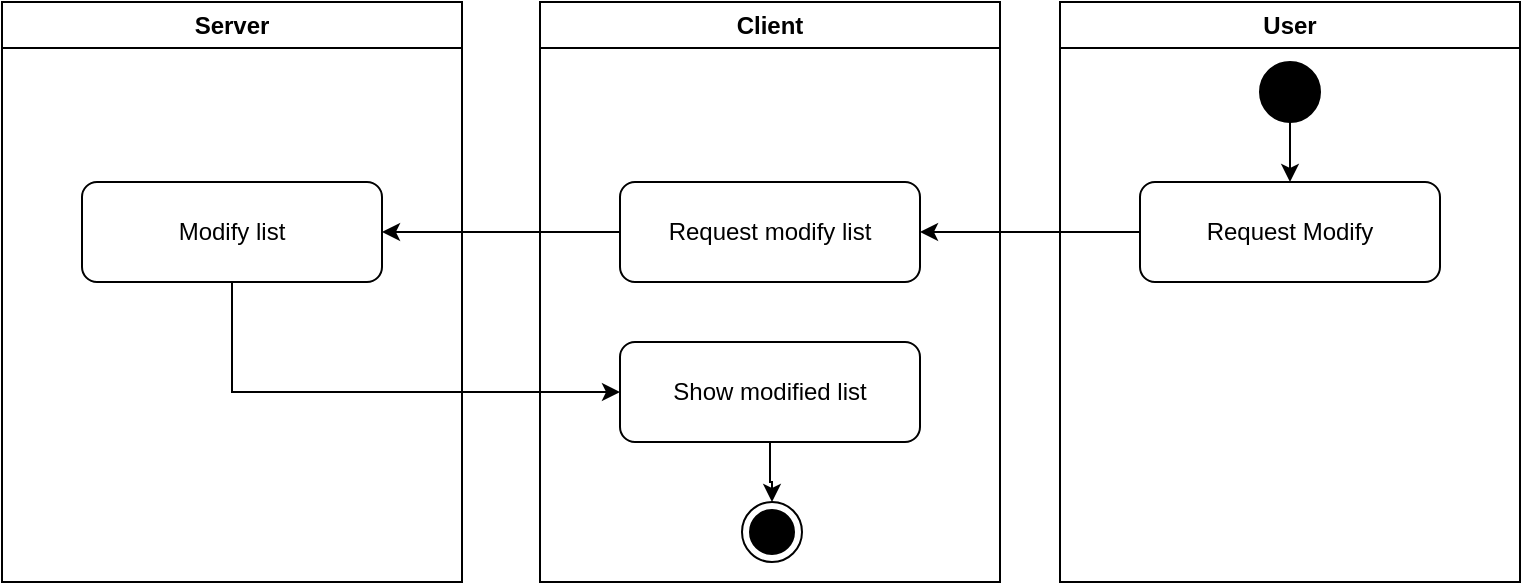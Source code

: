<mxfile version="24.8.6">
  <diagram name="페이지-1" id="HObtC5oPkVgvrynjsulA">
    <mxGraphModel dx="1434" dy="780" grid="1" gridSize="10" guides="1" tooltips="1" connect="1" arrows="1" fold="1" page="1" pageScale="1" pageWidth="827" pageHeight="1169" math="0" shadow="0">
      <root>
        <mxCell id="0" />
        <mxCell id="1" parent="0" />
        <mxCell id="wxyRs1XQf3C56py_Pnzs-2" value="Client" style="swimlane;whiteSpace=wrap;html=1;" parent="1" vertex="1">
          <mxGeometry x="299" y="50" width="230" height="290" as="geometry" />
        </mxCell>
        <mxCell id="dVgs3Lkw4lIHIIyf5qNj-53" value="Request modify list" style="rounded=1;whiteSpace=wrap;html=1;" vertex="1" parent="wxyRs1XQf3C56py_Pnzs-2">
          <mxGeometry x="40" y="90" width="150" height="50" as="geometry" />
        </mxCell>
        <mxCell id="dVgs3Lkw4lIHIIyf5qNj-56" value="Show modified list" style="rounded=1;whiteSpace=wrap;html=1;" vertex="1" parent="wxyRs1XQf3C56py_Pnzs-2">
          <mxGeometry x="40" y="170" width="150" height="50" as="geometry" />
        </mxCell>
        <mxCell id="wxyRs1XQf3C56py_Pnzs-3" value="User" style="swimlane;whiteSpace=wrap;html=1;" parent="1" vertex="1">
          <mxGeometry x="559" y="50" width="230" height="290" as="geometry" />
        </mxCell>
        <mxCell id="dVgs3Lkw4lIHIIyf5qNj-45" value="Request Modify" style="rounded=1;whiteSpace=wrap;html=1;" vertex="1" parent="wxyRs1XQf3C56py_Pnzs-3">
          <mxGeometry x="40" y="90" width="150" height="50" as="geometry" />
        </mxCell>
        <mxCell id="dVgs3Lkw4lIHIIyf5qNj-49" value="" style="edgeStyle=orthogonalEdgeStyle;rounded=0;orthogonalLoop=1;jettySize=auto;html=1;" edge="1" parent="wxyRs1XQf3C56py_Pnzs-3" source="dVgs3Lkw4lIHIIyf5qNj-48" target="dVgs3Lkw4lIHIIyf5qNj-45">
          <mxGeometry relative="1" as="geometry" />
        </mxCell>
        <mxCell id="dVgs3Lkw4lIHIIyf5qNj-48" value="" style="ellipse;fillColor=strokeColor;html=1;" vertex="1" parent="wxyRs1XQf3C56py_Pnzs-3">
          <mxGeometry x="100" y="30" width="30" height="30" as="geometry" />
        </mxCell>
        <mxCell id="dVgs3Lkw4lIHIIyf5qNj-51" value="Server" style="swimlane;whiteSpace=wrap;html=1;" vertex="1" parent="1">
          <mxGeometry x="30" y="50" width="230" height="290" as="geometry" />
        </mxCell>
        <mxCell id="dVgs3Lkw4lIHIIyf5qNj-52" value="Modify list" style="rounded=1;whiteSpace=wrap;html=1;" vertex="1" parent="dVgs3Lkw4lIHIIyf5qNj-51">
          <mxGeometry x="40" y="90" width="150" height="50" as="geometry" />
        </mxCell>
        <mxCell id="dVgs3Lkw4lIHIIyf5qNj-54" value="" style="edgeStyle=orthogonalEdgeStyle;rounded=0;orthogonalLoop=1;jettySize=auto;html=1;" edge="1" parent="1" source="dVgs3Lkw4lIHIIyf5qNj-45" target="dVgs3Lkw4lIHIIyf5qNj-53">
          <mxGeometry relative="1" as="geometry" />
        </mxCell>
        <mxCell id="dVgs3Lkw4lIHIIyf5qNj-55" value="" style="edgeStyle=orthogonalEdgeStyle;rounded=0;orthogonalLoop=1;jettySize=auto;html=1;" edge="1" parent="1" source="dVgs3Lkw4lIHIIyf5qNj-53" target="dVgs3Lkw4lIHIIyf5qNj-52">
          <mxGeometry relative="1" as="geometry" />
        </mxCell>
        <mxCell id="dVgs3Lkw4lIHIIyf5qNj-57" style="edgeStyle=orthogonalEdgeStyle;rounded=0;orthogonalLoop=1;jettySize=auto;html=1;entryX=0;entryY=0.5;entryDx=0;entryDy=0;" edge="1" parent="1" source="dVgs3Lkw4lIHIIyf5qNj-52" target="dVgs3Lkw4lIHIIyf5qNj-56">
          <mxGeometry relative="1" as="geometry">
            <Array as="points">
              <mxPoint x="145" y="245" />
            </Array>
          </mxGeometry>
        </mxCell>
        <mxCell id="dVgs3Lkw4lIHIIyf5qNj-58" value="" style="ellipse;html=1;shape=endState;fillColor=strokeColor;" vertex="1" parent="1">
          <mxGeometry x="400" y="300" width="30" height="30" as="geometry" />
        </mxCell>
        <mxCell id="dVgs3Lkw4lIHIIyf5qNj-59" value="" style="edgeStyle=orthogonalEdgeStyle;rounded=0;orthogonalLoop=1;jettySize=auto;html=1;" edge="1" parent="1" source="dVgs3Lkw4lIHIIyf5qNj-56" target="dVgs3Lkw4lIHIIyf5qNj-58">
          <mxGeometry relative="1" as="geometry" />
        </mxCell>
      </root>
    </mxGraphModel>
  </diagram>
</mxfile>
